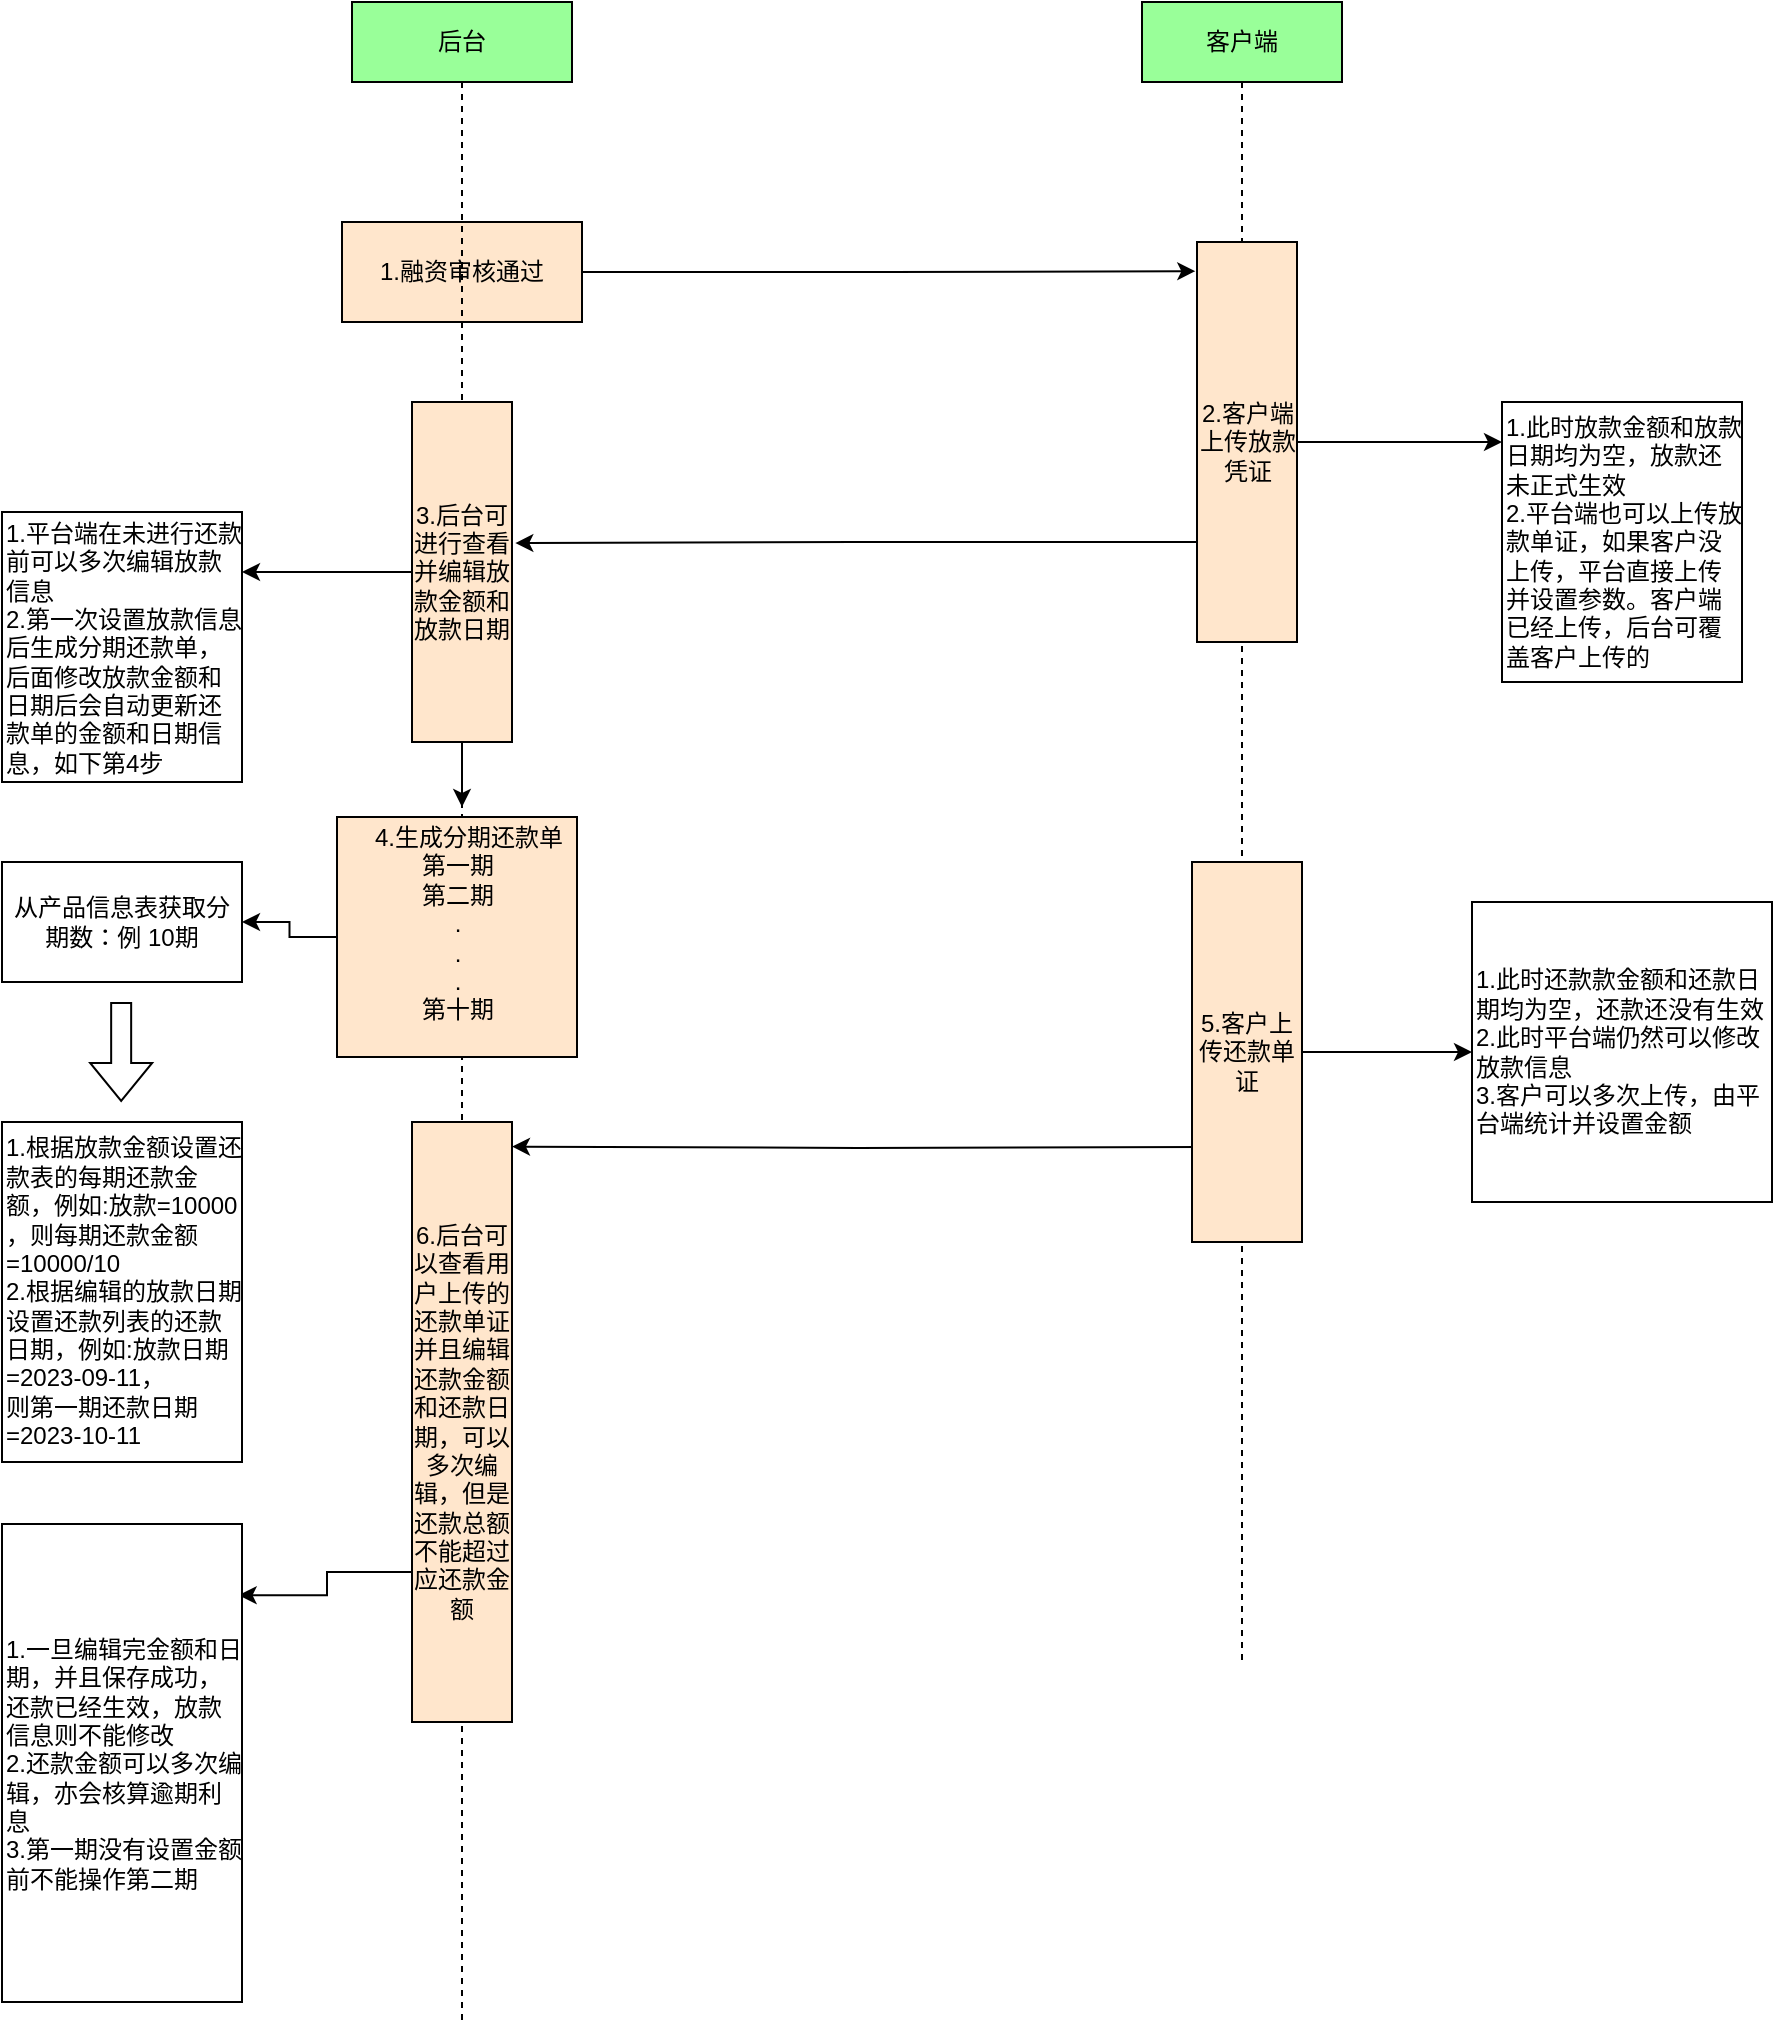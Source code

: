<mxfile version="21.7.4" type="github">
  <diagram name="第 1 页" id="HHc26cG-izc9ckiF9W-i">
    <mxGraphModel dx="1434" dy="746" grid="1" gridSize="10" guides="1" tooltips="1" connect="1" arrows="1" fold="1" page="1" pageScale="1" pageWidth="827" pageHeight="1169" math="0" shadow="0">
      <root>
        <mxCell id="0" />
        <mxCell id="1" parent="0" />
        <mxCell id="Nl-gBLgfY9R9cnnA4P5X-47" style="edgeStyle=orthogonalEdgeStyle;rounded=0;orthogonalLoop=1;jettySize=auto;html=1;exitX=1;exitY=0.5;exitDx=0;exitDy=0;entryX=-0.017;entryY=0.073;entryDx=0;entryDy=0;entryPerimeter=0;" parent="1" source="Nl-gBLgfY9R9cnnA4P5X-1" target="Nl-gBLgfY9R9cnnA4P5X-17" edge="1">
          <mxGeometry relative="1" as="geometry" />
        </mxCell>
        <mxCell id="Nl-gBLgfY9R9cnnA4P5X-1" value="1.融资审核通过" style="rounded=0;whiteSpace=wrap;html=1;fillColor=#FFE6CC;" parent="1" vertex="1">
          <mxGeometry x="210" y="150" width="120" height="50" as="geometry" />
        </mxCell>
        <mxCell id="Nl-gBLgfY9R9cnnA4P5X-10" value="从产品信息表获取分期数：例 10期" style="rounded=0;whiteSpace=wrap;html=1;" parent="1" vertex="1">
          <mxGeometry x="40" y="470" width="120" height="60" as="geometry" />
        </mxCell>
        <mxCell id="Nl-gBLgfY9R9cnnA4P5X-14" value="后台" style="shape=umlLifeline;perimeter=lifelinePerimeter;whiteSpace=wrap;html=1;container=1;dropTarget=0;collapsible=0;recursiveResize=0;outlineConnect=0;portConstraint=eastwest;newEdgeStyle={&quot;edgeStyle&quot;:&quot;elbowEdgeStyle&quot;,&quot;elbow&quot;:&quot;vertical&quot;,&quot;curved&quot;:0,&quot;rounded&quot;:0};fillColor=#99FF99;" parent="1" vertex="1">
          <mxGeometry x="215" y="40" width="110" height="1010" as="geometry" />
        </mxCell>
        <mxCell id="Nl-gBLgfY9R9cnnA4P5X-15" value="客户端" style="shape=umlLifeline;perimeter=lifelinePerimeter;whiteSpace=wrap;html=1;container=1;dropTarget=0;collapsible=0;recursiveResize=0;outlineConnect=0;portConstraint=eastwest;newEdgeStyle={&quot;edgeStyle&quot;:&quot;elbowEdgeStyle&quot;,&quot;elbow&quot;:&quot;vertical&quot;,&quot;curved&quot;:0,&quot;rounded&quot;:0};fillColor=#99FF99;" parent="1" vertex="1">
          <mxGeometry x="610" y="40" width="100" height="830" as="geometry" />
        </mxCell>
        <mxCell id="Nl-gBLgfY9R9cnnA4P5X-18" style="edgeStyle=orthogonalEdgeStyle;rounded=0;orthogonalLoop=1;jettySize=auto;html=1;" parent="1" source="Nl-gBLgfY9R9cnnA4P5X-17" edge="1">
          <mxGeometry relative="1" as="geometry">
            <mxPoint x="790" y="260" as="targetPoint" />
          </mxGeometry>
        </mxCell>
        <mxCell id="Nl-gBLgfY9R9cnnA4P5X-51" style="edgeStyle=orthogonalEdgeStyle;rounded=0;orthogonalLoop=1;jettySize=auto;html=1;exitX=0;exitY=0.75;exitDx=0;exitDy=0;entryX=1.033;entryY=0.415;entryDx=0;entryDy=0;entryPerimeter=0;" parent="1" source="Nl-gBLgfY9R9cnnA4P5X-17" target="Nl-gBLgfY9R9cnnA4P5X-24" edge="1">
          <mxGeometry relative="1" as="geometry" />
        </mxCell>
        <mxCell id="Nl-gBLgfY9R9cnnA4P5X-17" value="2.客户端上传放款凭证" style="rounded=0;whiteSpace=wrap;html=1;fillColor=#FFE6CC;" parent="1" vertex="1">
          <mxGeometry x="637.5" y="160" width="50" height="200" as="geometry" />
        </mxCell>
        <mxCell id="Nl-gBLgfY9R9cnnA4P5X-21" value="&lt;div&gt;1.此时放款金额和放款日期均为空，放款还未正式生效&lt;/div&gt;&lt;div&gt;2.平台端也可以上传放款单证，如果客户没上传，平台直接上传并设置参数。客户端已经上传，后台可覆盖客户上传的&lt;br&gt;&lt;/div&gt;" style="whiteSpace=wrap;html=1;align=left;" parent="1" vertex="1">
          <mxGeometry x="790" y="240" width="120" height="140" as="geometry" />
        </mxCell>
        <mxCell id="Nl-gBLgfY9R9cnnA4P5X-59" value="" style="edgeStyle=orthogonalEdgeStyle;rounded=0;orthogonalLoop=1;jettySize=auto;html=1;" parent="1" source="Nl-gBLgfY9R9cnnA4P5X-24" target="Nl-gBLgfY9R9cnnA4P5X-3" edge="1">
          <mxGeometry relative="1" as="geometry">
            <Array as="points">
              <mxPoint x="270" y="450" />
              <mxPoint x="270" y="450" />
            </Array>
          </mxGeometry>
        </mxCell>
        <mxCell id="Nl-gBLgfY9R9cnnA4P5X-66" style="edgeStyle=orthogonalEdgeStyle;rounded=0;orthogonalLoop=1;jettySize=auto;html=1;" parent="1" source="Nl-gBLgfY9R9cnnA4P5X-24" edge="1">
          <mxGeometry relative="1" as="geometry">
            <mxPoint x="160" y="325.0" as="targetPoint" />
          </mxGeometry>
        </mxCell>
        <mxCell id="Nl-gBLgfY9R9cnnA4P5X-24" value="3.后台可进行查看并编辑放款金额和放款日期" style="rounded=0;whiteSpace=wrap;html=1;fillColor=#FFE6CC;" parent="1" vertex="1">
          <mxGeometry x="245" y="240" width="50" height="170" as="geometry" />
        </mxCell>
        <mxCell id="Nl-gBLgfY9R9cnnA4P5X-26" value="&lt;div&gt;1.根据放款金额设置还款表的每期还款金额，例如:放款=10000&lt;/div&gt;&lt;div&gt;，则每期还款金额=10000/10&lt;/div&gt;&lt;div&gt;2.根据编辑的放款日期设置还款列表的还款日期，例如:放款日期=2023-09-11，&lt;/div&gt;&lt;div&gt;则第一期还款日期=2023-10-11&lt;br&gt;&lt;/div&gt;" style="rounded=0;whiteSpace=wrap;html=1;align=left;" parent="1" vertex="1">
          <mxGeometry x="40" y="600" width="120" height="170" as="geometry" />
        </mxCell>
        <mxCell id="Nl-gBLgfY9R9cnnA4P5X-63" style="edgeStyle=orthogonalEdgeStyle;rounded=0;orthogonalLoop=1;jettySize=auto;html=1;entryX=0;entryY=0.5;entryDx=0;entryDy=0;" parent="1" source="Nl-gBLgfY9R9cnnA4P5X-31" target="Nl-gBLgfY9R9cnnA4P5X-39" edge="1">
          <mxGeometry relative="1" as="geometry" />
        </mxCell>
        <mxCell id="Nl-gBLgfY9R9cnnA4P5X-64" style="edgeStyle=orthogonalEdgeStyle;rounded=0;orthogonalLoop=1;jettySize=auto;html=1;exitX=0;exitY=0.75;exitDx=0;exitDy=0;entryX=0.9;entryY=0.041;entryDx=0;entryDy=0;entryPerimeter=0;" parent="1" edge="1">
          <mxGeometry relative="1" as="geometry">
            <mxPoint x="640" y="612.5" as="sourcePoint" />
            <mxPoint x="295" y="612.3" as="targetPoint" />
          </mxGeometry>
        </mxCell>
        <mxCell id="Nl-gBLgfY9R9cnnA4P5X-31" value="5.客户上传还款单证" style="rounded=0;whiteSpace=wrap;html=1;fillColor=#FFE6CC;" parent="1" vertex="1">
          <mxGeometry x="635" y="470" width="55" height="190" as="geometry" />
        </mxCell>
        <mxCell id="Nl-gBLgfY9R9cnnA4P5X-65" style="edgeStyle=orthogonalEdgeStyle;rounded=0;orthogonalLoop=1;jettySize=auto;html=1;exitX=0;exitY=0.75;exitDx=0;exitDy=0;entryX=0.986;entryY=0.149;entryDx=0;entryDy=0;entryPerimeter=0;" parent="1" source="Nl-gBLgfY9R9cnnA4P5X-33" target="Nl-gBLgfY9R9cnnA4P5X-38" edge="1">
          <mxGeometry relative="1" as="geometry" />
        </mxCell>
        <mxCell id="Nl-gBLgfY9R9cnnA4P5X-33" value="6.后台可以查看用户上传的还款单证并且编辑还款金额和还款日期，可以多次编辑，但是还款总额不能超过应还款金额" style="rounded=0;whiteSpace=wrap;html=1;fillColor=#FFE6CC;" parent="1" vertex="1">
          <mxGeometry x="245" y="600" width="50" height="300" as="geometry" />
        </mxCell>
        <mxCell id="Nl-gBLgfY9R9cnnA4P5X-38" value="&lt;div&gt;1.一旦编辑完金额和日期，并且保存成功，还款已经生效，放款信息则不能修改&lt;/div&gt;&lt;div&gt;2.还款金额可以多次编辑，亦会核算逾期利息&lt;/div&gt;&lt;div&gt;3.第一期没有设置金额前不能操作第二期&lt;br&gt;&lt;/div&gt;" style="rounded=0;whiteSpace=wrap;html=1;align=left;" parent="1" vertex="1">
          <mxGeometry x="40" y="801" width="120" height="239" as="geometry" />
        </mxCell>
        <mxCell id="Nl-gBLgfY9R9cnnA4P5X-39" value="&lt;div&gt;1.此时还款款金额和还款日期均为空，还款还没有生效&lt;/div&gt;&lt;div&gt;2.此时平台端仍然可以修改放款信息&lt;/div&gt;&lt;div&gt;3.客户可以多次上传，由平台端统计并设置金额&lt;br&gt;&lt;/div&gt;" style="whiteSpace=wrap;html=1;align=left;" parent="1" vertex="1">
          <mxGeometry x="775" y="490" width="150" height="150" as="geometry" />
        </mxCell>
        <mxCell id="Nl-gBLgfY9R9cnnA4P5X-52" value="" style="group" parent="1" vertex="1" connectable="0">
          <mxGeometry x="207.5" y="442.5" width="125" height="125" as="geometry" />
        </mxCell>
        <mxCell id="Nl-gBLgfY9R9cnnA4P5X-11" value="&lt;div&gt;第一期&lt;/div&gt;&lt;div&gt;第二期&lt;/div&gt;&lt;div&gt;.&lt;/div&gt;&lt;div&gt;.&lt;/div&gt;&lt;div&gt;.&lt;/div&gt;&lt;div&gt;第十期&lt;br&gt;&lt;/div&gt;" style="whiteSpace=wrap;html=1;aspect=fixed;fillColor=#FFE6CC;" parent="Nl-gBLgfY9R9cnnA4P5X-52" vertex="1">
          <mxGeometry y="5" width="120" height="120" as="geometry" />
        </mxCell>
        <mxCell id="Nl-gBLgfY9R9cnnA4P5X-3" value="4.生成分期还款单" style="text;html=1;align=center;verticalAlign=middle;resizable=0;points=[];autosize=1;strokeColor=none;fillColor=none;" parent="Nl-gBLgfY9R9cnnA4P5X-52" vertex="1">
          <mxGeometry x="5" width="120" height="30" as="geometry" />
        </mxCell>
        <mxCell id="Nl-gBLgfY9R9cnnA4P5X-60" style="edgeStyle=orthogonalEdgeStyle;rounded=0;orthogonalLoop=1;jettySize=auto;html=1;" parent="1" source="Nl-gBLgfY9R9cnnA4P5X-11" target="Nl-gBLgfY9R9cnnA4P5X-10" edge="1">
          <mxGeometry relative="1" as="geometry" />
        </mxCell>
        <mxCell id="Nl-gBLgfY9R9cnnA4P5X-62" value="" style="shape=flexArrow;endArrow=classic;html=1;rounded=0;" parent="1" edge="1">
          <mxGeometry width="50" height="50" relative="1" as="geometry">
            <mxPoint x="99.58" y="540" as="sourcePoint" />
            <mxPoint x="99.58" y="590" as="targetPoint" />
          </mxGeometry>
        </mxCell>
        <mxCell id="Nl-gBLgfY9R9cnnA4P5X-67" value="&lt;div&gt;1.平台端在未进行还款前可以多次编辑放款信息&lt;/div&gt;&lt;div&gt;2.第一次设置放款信息后生成分期还款单，后面修改放款金额和日期后会自动更新还款单的金额和日期信息，如下第4步&lt;br&gt;&lt;/div&gt;" style="rounded=0;whiteSpace=wrap;html=1;align=left;" parent="1" vertex="1">
          <mxGeometry x="40" y="295" width="120" height="135" as="geometry" />
        </mxCell>
      </root>
    </mxGraphModel>
  </diagram>
</mxfile>
